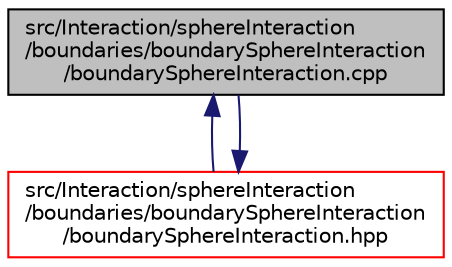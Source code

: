 digraph "src/Interaction/sphereInteraction/boundaries/boundarySphereInteraction/boundarySphereInteraction.cpp"
{
 // LATEX_PDF_SIZE
  edge [fontname="Helvetica",fontsize="10",labelfontname="Helvetica",labelfontsize="10"];
  node [fontname="Helvetica",fontsize="10",shape=record];
  Node1 [label="src/Interaction/sphereInteraction\l/boundaries/boundarySphereInteraction\l/boundarySphereInteraction.cpp",height=0.2,width=0.4,color="black", fillcolor="grey75", style="filled", fontcolor="black",tooltip=" "];
  Node1 -> Node2 [dir="back",color="midnightblue",fontsize="10",style="solid",fontname="Helvetica"];
  Node2 [label="src/Interaction/sphereInteraction\l/boundaries/boundarySphereInteraction\l/boundarySphereInteraction.hpp",height=0.2,width=0.4,color="red", fillcolor="white", style="filled",URL="$boundarySphereInteraction_8hpp.html",tooltip=" "];
  Node2 -> Node1 [dir="back",color="midnightblue",fontsize="10",style="solid",fontname="Helvetica"];
}
